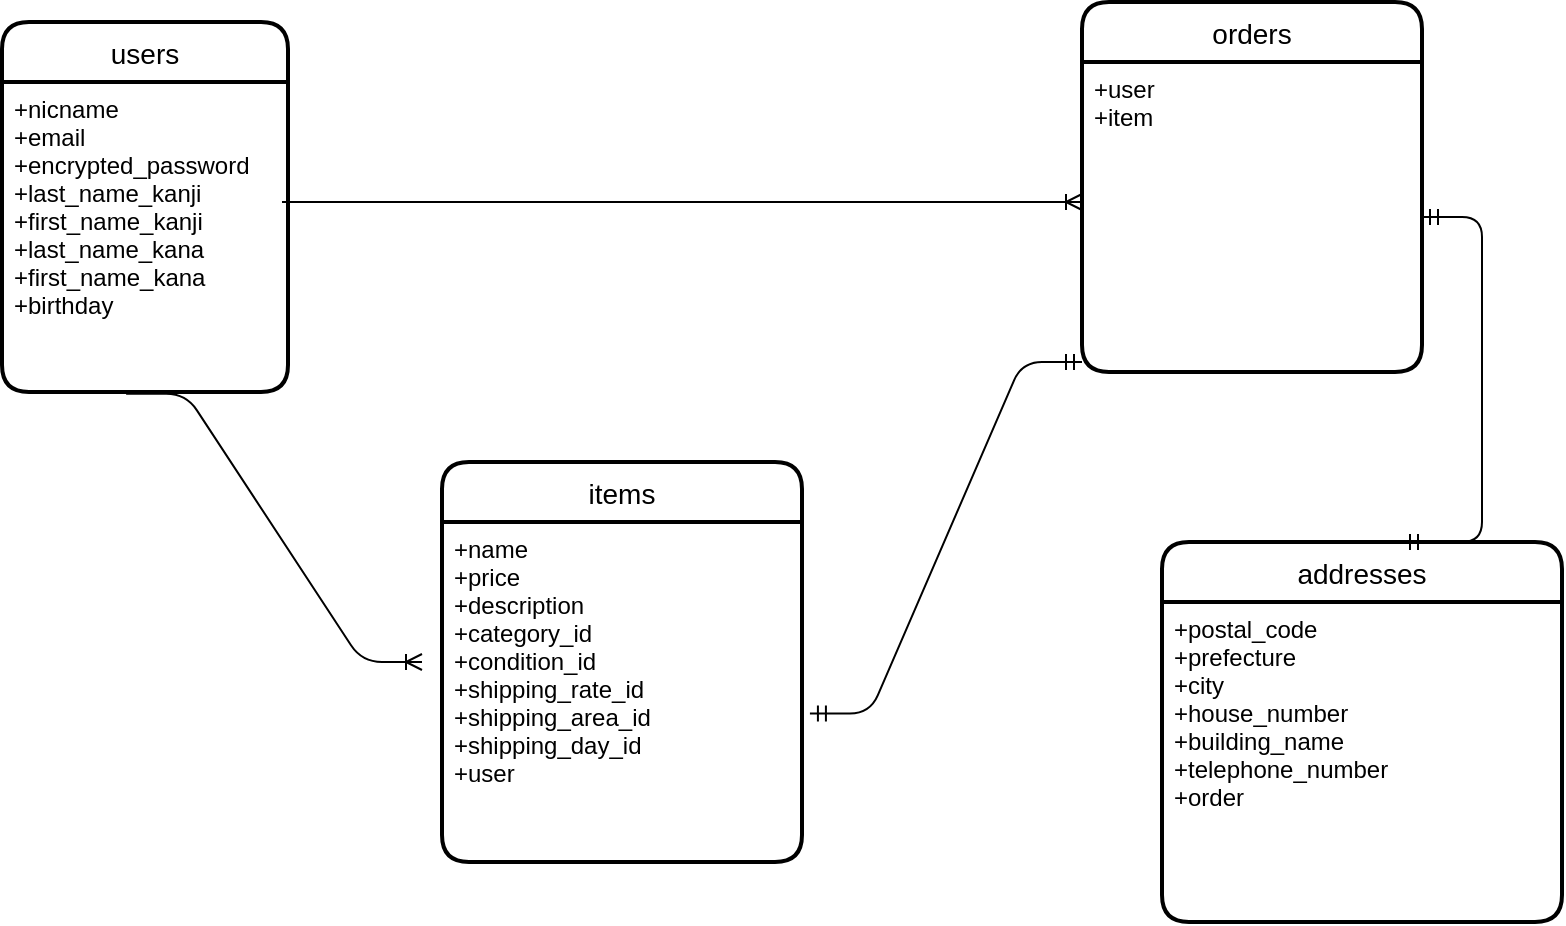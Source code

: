 <mxfile>
    <diagram id="ArSRhQ10n9mK-_H3cfkj" name="ページ1">
        <mxGraphModel dx="1818" dy="1882" grid="1" gridSize="10" guides="1" tooltips="1" connect="1" arrows="1" fold="1" page="1" pageScale="1" pageWidth="827" pageHeight="1169" math="0" shadow="0">
            <root>
                <mxCell id="0"/>
                <mxCell id="1" parent="0"/>
                <mxCell id="47" value="items" style="swimlane;childLayout=stackLayout;horizontal=1;startSize=30;horizontalStack=0;rounded=1;fontSize=14;fontStyle=0;strokeWidth=2;resizeParent=0;resizeLast=1;shadow=0;dashed=0;align=center;" parent="1" vertex="1">
                    <mxGeometry x="-430" y="230" width="180" height="200" as="geometry"/>
                </mxCell>
                <mxCell id="48" value="+name&#10;+price&#10;+description&#10;+category_id&#10;+condition_id&#10;+shipping_rate_id&#10;+shipping_area_id&#10;+shipping_day_id&#10;+user" style="align=left;strokeColor=none;fillColor=none;spacingLeft=4;fontSize=12;verticalAlign=top;resizable=0;rotatable=0;part=1;" parent="47" vertex="1">
                    <mxGeometry y="30" width="180" height="170" as="geometry"/>
                </mxCell>
                <mxCell id="49" value="users" style="swimlane;childLayout=stackLayout;horizontal=1;startSize=30;horizontalStack=0;rounded=1;fontSize=14;fontStyle=0;strokeWidth=2;resizeParent=0;resizeLast=1;shadow=0;dashed=0;align=center;" parent="1" vertex="1">
                    <mxGeometry x="-650" y="10" width="143" height="185" as="geometry">
                        <mxRectangle x="-510" y="50" width="70" height="30" as="alternateBounds"/>
                    </mxGeometry>
                </mxCell>
                <mxCell id="50" value="+nicname&#10;+email&#10;+encrypted_password&#10;+last_name_kanji&#10;+first_name_kanji&#10;+last_name_kana&#10;+first_name_kana&#10;+birthday" style="align=left;strokeColor=none;fillColor=none;spacingLeft=4;fontSize=12;verticalAlign=top;resizable=0;rotatable=0;part=1;" parent="49" vertex="1">
                    <mxGeometry y="30" width="143" height="155" as="geometry"/>
                </mxCell>
                <mxCell id="51" value="orders" style="swimlane;childLayout=stackLayout;horizontal=1;startSize=30;horizontalStack=0;rounded=1;fontSize=14;fontStyle=0;strokeWidth=2;resizeParent=0;resizeLast=1;shadow=0;dashed=0;align=center;" parent="1" vertex="1">
                    <mxGeometry x="-110" width="170" height="185" as="geometry"/>
                </mxCell>
                <mxCell id="52" value="+user&#10;+item&#10;" style="align=left;strokeColor=none;fillColor=none;spacingLeft=4;fontSize=12;verticalAlign=top;resizable=0;rotatable=0;part=1;" parent="51" vertex="1">
                    <mxGeometry y="30" width="170" height="155" as="geometry"/>
                </mxCell>
                <mxCell id="59" value="addresses" style="swimlane;childLayout=stackLayout;horizontal=1;startSize=30;horizontalStack=0;rounded=1;fontSize=14;fontStyle=0;strokeWidth=2;resizeParent=0;resizeLast=1;shadow=0;dashed=0;align=center;" parent="1" vertex="1">
                    <mxGeometry x="-70" y="270" width="200" height="190" as="geometry"/>
                </mxCell>
                <mxCell id="60" value="+postal_code&#10;+prefecture&#10;+city&#10;+house_number&#10;+building_name&#10;+telephone_number&#10;+order" style="align=left;strokeColor=none;fillColor=none;spacingLeft=4;fontSize=12;verticalAlign=top;resizable=0;rotatable=0;part=1;" parent="59" vertex="1">
                    <mxGeometry y="30" width="200" height="160" as="geometry"/>
                </mxCell>
                <mxCell id="76" value="" style="edgeStyle=entityRelationEdgeStyle;fontSize=12;html=1;endArrow=ERoneToMany;" parent="1" edge="1">
                    <mxGeometry width="100" height="100" relative="1" as="geometry">
                        <mxPoint x="-510" y="100" as="sourcePoint"/>
                        <mxPoint x="-110" y="100" as="targetPoint"/>
                    </mxGeometry>
                </mxCell>
                <mxCell id="77" value="" style="edgeStyle=entityRelationEdgeStyle;fontSize=12;html=1;endArrow=ERoneToMany;exitX=0.434;exitY=1.006;exitDx=0;exitDy=0;exitPerimeter=0;" parent="1" source="50" edge="1">
                    <mxGeometry width="100" height="100" relative="1" as="geometry">
                        <mxPoint x="-607" y="390" as="sourcePoint"/>
                        <mxPoint x="-440" y="330" as="targetPoint"/>
                    </mxGeometry>
                </mxCell>
                <mxCell id="79" value="" style="edgeStyle=entityRelationEdgeStyle;fontSize=12;html=1;endArrow=ERmandOne;startArrow=ERmandOne;exitX=1.022;exitY=0.563;exitDx=0;exitDy=0;exitPerimeter=0;" parent="1" source="48" edge="1">
                    <mxGeometry width="100" height="100" relative="1" as="geometry">
                        <mxPoint x="-210" y="280" as="sourcePoint"/>
                        <mxPoint x="-110" y="180" as="targetPoint"/>
                    </mxGeometry>
                </mxCell>
                <mxCell id="81" value="" style="edgeStyle=entityRelationEdgeStyle;fontSize=12;html=1;endArrow=ERmandOne;startArrow=ERmandOne;" parent="1" target="52" edge="1">
                    <mxGeometry width="100" height="100" relative="1" as="geometry">
                        <mxPoint x="50" y="270" as="sourcePoint"/>
                        <mxPoint x="50" y="185" as="targetPoint"/>
                    </mxGeometry>
                </mxCell>
            </root>
        </mxGraphModel>
    </diagram>
</mxfile>